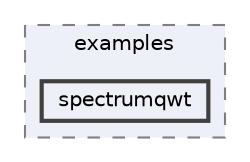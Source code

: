 digraph "spectrumqwt"
{
 // LATEX_PDF_SIZE
  bgcolor="transparent";
  edge [fontname=Helvetica,fontsize=10,labelfontname=Helvetica,labelfontsize=10];
  node [fontname=Helvetica,fontsize=10,shape=box,height=0.2,width=0.4];
  compound=true
  subgraph clusterdir_483b170189ed58d6b1ab0874bc3c6f47 {
    graph [ bgcolor="#edf0f7", pencolor="grey50", label="examples", fontname=Helvetica,fontsize=10 style="filled,dashed", URL="dir_483b170189ed58d6b1ab0874bc3c6f47.html",tooltip=""]
  dir_67efe860af685e8e00b9a9b666364518 [label="spectrumqwt", fillcolor="#edf0f7", color="grey25", style="filled,bold", URL="dir_67efe860af685e8e00b9a9b666364518.html",tooltip=""];
  }
}
